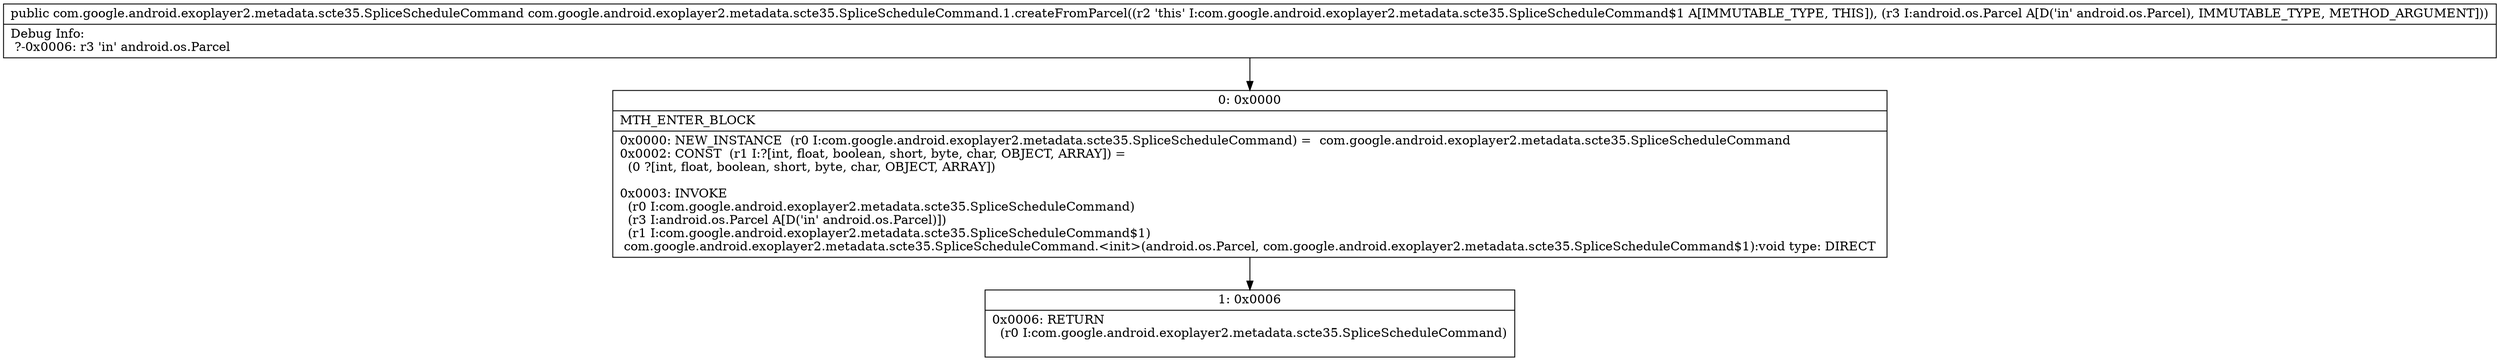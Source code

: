 digraph "CFG forcom.google.android.exoplayer2.metadata.scte35.SpliceScheduleCommand.1.createFromParcel(Landroid\/os\/Parcel;)Lcom\/google\/android\/exoplayer2\/metadata\/scte35\/SpliceScheduleCommand;" {
Node_0 [shape=record,label="{0\:\ 0x0000|MTH_ENTER_BLOCK\l|0x0000: NEW_INSTANCE  (r0 I:com.google.android.exoplayer2.metadata.scte35.SpliceScheduleCommand) =  com.google.android.exoplayer2.metadata.scte35.SpliceScheduleCommand \l0x0002: CONST  (r1 I:?[int, float, boolean, short, byte, char, OBJECT, ARRAY]) = \l  (0 ?[int, float, boolean, short, byte, char, OBJECT, ARRAY])\l \l0x0003: INVOKE  \l  (r0 I:com.google.android.exoplayer2.metadata.scte35.SpliceScheduleCommand)\l  (r3 I:android.os.Parcel A[D('in' android.os.Parcel)])\l  (r1 I:com.google.android.exoplayer2.metadata.scte35.SpliceScheduleCommand$1)\l com.google.android.exoplayer2.metadata.scte35.SpliceScheduleCommand.\<init\>(android.os.Parcel, com.google.android.exoplayer2.metadata.scte35.SpliceScheduleCommand$1):void type: DIRECT \l}"];
Node_1 [shape=record,label="{1\:\ 0x0006|0x0006: RETURN  \l  (r0 I:com.google.android.exoplayer2.metadata.scte35.SpliceScheduleCommand)\l \l}"];
MethodNode[shape=record,label="{public com.google.android.exoplayer2.metadata.scte35.SpliceScheduleCommand com.google.android.exoplayer2.metadata.scte35.SpliceScheduleCommand.1.createFromParcel((r2 'this' I:com.google.android.exoplayer2.metadata.scte35.SpliceScheduleCommand$1 A[IMMUTABLE_TYPE, THIS]), (r3 I:android.os.Parcel A[D('in' android.os.Parcel), IMMUTABLE_TYPE, METHOD_ARGUMENT]))  | Debug Info:\l  ?\-0x0006: r3 'in' android.os.Parcel\l}"];
MethodNode -> Node_0;
Node_0 -> Node_1;
}

